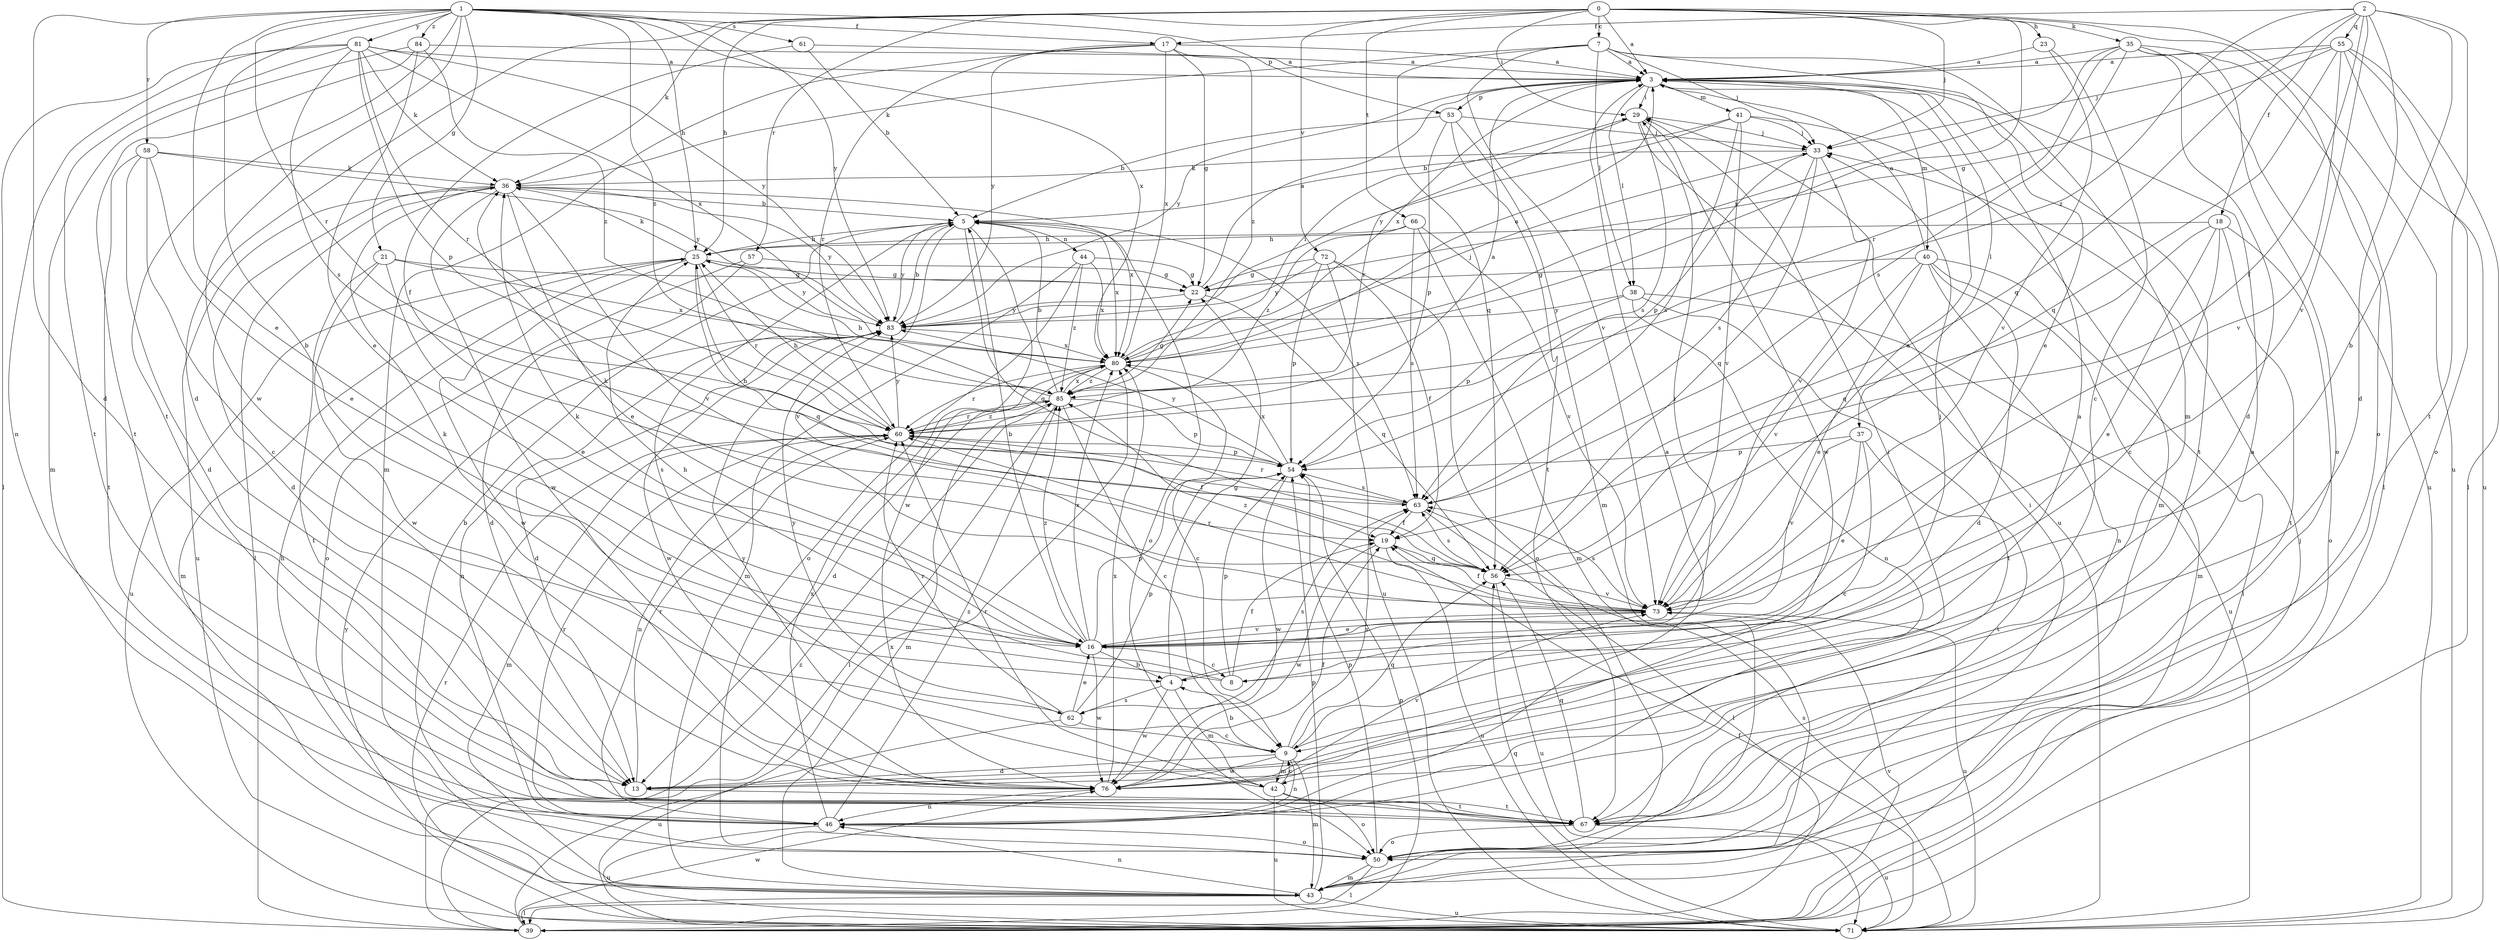 strict digraph  {
0;
1;
2;
3;
4;
5;
7;
8;
9;
13;
16;
17;
18;
19;
21;
22;
23;
25;
29;
33;
35;
36;
37;
38;
39;
40;
41;
42;
43;
44;
46;
50;
53;
54;
55;
56;
57;
58;
60;
61;
62;
63;
66;
67;
71;
72;
73;
76;
80;
81;
83;
84;
85;
0 -> 3  [label=a];
0 -> 7  [label=c];
0 -> 13  [label=d];
0 -> 23  [label=h];
0 -> 25  [label=h];
0 -> 29  [label=i];
0 -> 33  [label=j];
0 -> 35  [label=k];
0 -> 36  [label=k];
0 -> 50  [label=o];
0 -> 57  [label=r];
0 -> 66  [label=t];
0 -> 71  [label=u];
0 -> 72  [label=v];
0 -> 80  [label=x];
1 -> 4  [label=b];
1 -> 13  [label=d];
1 -> 16  [label=e];
1 -> 17  [label=f];
1 -> 21  [label=g];
1 -> 25  [label=h];
1 -> 53  [label=p];
1 -> 58  [label=r];
1 -> 60  [label=r];
1 -> 61  [label=s];
1 -> 67  [label=t];
1 -> 76  [label=w];
1 -> 80  [label=x];
1 -> 81  [label=y];
1 -> 83  [label=y];
1 -> 84  [label=z];
1 -> 85  [label=z];
2 -> 4  [label=b];
2 -> 13  [label=d];
2 -> 17  [label=f];
2 -> 18  [label=f];
2 -> 19  [label=f];
2 -> 55  [label=q];
2 -> 56  [label=q];
2 -> 67  [label=t];
2 -> 73  [label=v];
2 -> 85  [label=z];
3 -> 29  [label=i];
3 -> 37  [label=l];
3 -> 38  [label=l];
3 -> 40  [label=m];
3 -> 41  [label=m];
3 -> 53  [label=p];
3 -> 67  [label=t];
3 -> 80  [label=x];
3 -> 83  [label=y];
4 -> 22  [label=g];
4 -> 33  [label=j];
4 -> 42  [label=m];
4 -> 62  [label=s];
4 -> 76  [label=w];
5 -> 25  [label=h];
5 -> 44  [label=n];
5 -> 50  [label=o];
5 -> 56  [label=q];
5 -> 62  [label=s];
5 -> 63  [label=s];
5 -> 73  [label=v];
5 -> 76  [label=w];
5 -> 80  [label=x];
5 -> 83  [label=y];
7 -> 3  [label=a];
7 -> 16  [label=e];
7 -> 33  [label=j];
7 -> 36  [label=k];
7 -> 38  [label=l];
7 -> 42  [label=m];
7 -> 56  [label=q];
7 -> 73  [label=v];
8 -> 19  [label=f];
8 -> 25  [label=h];
8 -> 29  [label=i];
8 -> 36  [label=k];
8 -> 54  [label=p];
9 -> 3  [label=a];
9 -> 4  [label=b];
9 -> 13  [label=d];
9 -> 42  [label=m];
9 -> 43  [label=m];
9 -> 46  [label=n];
9 -> 56  [label=q];
9 -> 63  [label=s];
9 -> 76  [label=w];
13 -> 60  [label=r];
13 -> 67  [label=t];
16 -> 4  [label=b];
16 -> 5  [label=b];
16 -> 8  [label=c];
16 -> 36  [label=k];
16 -> 54  [label=p];
16 -> 73  [label=v];
16 -> 76  [label=w];
16 -> 80  [label=x];
16 -> 85  [label=z];
17 -> 3  [label=a];
17 -> 22  [label=g];
17 -> 43  [label=m];
17 -> 60  [label=r];
17 -> 80  [label=x];
17 -> 83  [label=y];
17 -> 85  [label=z];
18 -> 8  [label=c];
18 -> 16  [label=e];
18 -> 25  [label=h];
18 -> 50  [label=o];
18 -> 56  [label=q];
18 -> 67  [label=t];
19 -> 56  [label=q];
19 -> 71  [label=u];
19 -> 76  [label=w];
21 -> 16  [label=e];
21 -> 22  [label=g];
21 -> 67  [label=t];
21 -> 76  [label=w];
21 -> 80  [label=x];
22 -> 3  [label=a];
22 -> 56  [label=q];
22 -> 83  [label=y];
23 -> 3  [label=a];
23 -> 9  [label=c];
23 -> 73  [label=v];
25 -> 22  [label=g];
25 -> 36  [label=k];
25 -> 43  [label=m];
25 -> 56  [label=q];
25 -> 60  [label=r];
25 -> 71  [label=u];
25 -> 76  [label=w];
25 -> 83  [label=y];
29 -> 33  [label=j];
29 -> 60  [label=r];
29 -> 63  [label=s];
29 -> 71  [label=u];
29 -> 76  [label=w];
33 -> 36  [label=k];
33 -> 54  [label=p];
33 -> 56  [label=q];
33 -> 63  [label=s];
33 -> 73  [label=v];
35 -> 3  [label=a];
35 -> 13  [label=d];
35 -> 39  [label=l];
35 -> 50  [label=o];
35 -> 60  [label=r];
35 -> 63  [label=s];
35 -> 71  [label=u];
35 -> 80  [label=x];
36 -> 5  [label=b];
36 -> 13  [label=d];
36 -> 16  [label=e];
36 -> 39  [label=l];
36 -> 71  [label=u];
36 -> 73  [label=v];
36 -> 76  [label=w];
36 -> 80  [label=x];
36 -> 83  [label=y];
37 -> 9  [label=c];
37 -> 16  [label=e];
37 -> 54  [label=p];
37 -> 67  [label=t];
37 -> 73  [label=v];
38 -> 46  [label=n];
38 -> 54  [label=p];
38 -> 67  [label=t];
38 -> 71  [label=u];
38 -> 83  [label=y];
39 -> 33  [label=j];
39 -> 54  [label=p];
39 -> 73  [label=v];
39 -> 76  [label=w];
39 -> 80  [label=x];
39 -> 85  [label=z];
40 -> 3  [label=a];
40 -> 13  [label=d];
40 -> 16  [label=e];
40 -> 22  [label=g];
40 -> 39  [label=l];
40 -> 43  [label=m];
40 -> 46  [label=n];
40 -> 73  [label=v];
41 -> 5  [label=b];
41 -> 33  [label=j];
41 -> 43  [label=m];
41 -> 63  [label=s];
41 -> 73  [label=v];
41 -> 83  [label=y];
42 -> 9  [label=c];
42 -> 50  [label=o];
42 -> 60  [label=r];
42 -> 67  [label=t];
42 -> 71  [label=u];
42 -> 83  [label=y];
43 -> 29  [label=i];
43 -> 39  [label=l];
43 -> 46  [label=n];
43 -> 54  [label=p];
43 -> 71  [label=u];
44 -> 22  [label=g];
44 -> 43  [label=m];
44 -> 50  [label=o];
44 -> 80  [label=x];
44 -> 85  [label=z];
46 -> 3  [label=a];
46 -> 5  [label=b];
46 -> 50  [label=o];
46 -> 60  [label=r];
46 -> 71  [label=u];
46 -> 80  [label=x];
46 -> 85  [label=z];
50 -> 25  [label=h];
50 -> 39  [label=l];
50 -> 43  [label=m];
50 -> 54  [label=p];
53 -> 5  [label=b];
53 -> 33  [label=j];
53 -> 43  [label=m];
53 -> 54  [label=p];
53 -> 67  [label=t];
54 -> 63  [label=s];
54 -> 76  [label=w];
54 -> 80  [label=x];
54 -> 83  [label=y];
55 -> 3  [label=a];
55 -> 22  [label=g];
55 -> 33  [label=j];
55 -> 39  [label=l];
55 -> 50  [label=o];
55 -> 56  [label=q];
55 -> 71  [label=u];
55 -> 73  [label=v];
56 -> 36  [label=k];
56 -> 63  [label=s];
56 -> 71  [label=u];
56 -> 73  [label=v];
57 -> 13  [label=d];
57 -> 22  [label=g];
57 -> 50  [label=o];
58 -> 9  [label=c];
58 -> 13  [label=d];
58 -> 16  [label=e];
58 -> 36  [label=k];
58 -> 67  [label=t];
58 -> 83  [label=y];
60 -> 3  [label=a];
60 -> 19  [label=f];
60 -> 25  [label=h];
60 -> 43  [label=m];
60 -> 46  [label=n];
60 -> 54  [label=p];
60 -> 83  [label=y];
60 -> 85  [label=z];
61 -> 3  [label=a];
61 -> 5  [label=b];
61 -> 19  [label=f];
62 -> 9  [label=c];
62 -> 16  [label=e];
62 -> 54  [label=p];
62 -> 60  [label=r];
62 -> 63  [label=s];
62 -> 71  [label=u];
62 -> 83  [label=y];
63 -> 19  [label=f];
63 -> 25  [label=h];
63 -> 39  [label=l];
63 -> 60  [label=r];
66 -> 25  [label=h];
66 -> 43  [label=m];
66 -> 63  [label=s];
66 -> 73  [label=v];
66 -> 85  [label=z];
67 -> 3  [label=a];
67 -> 50  [label=o];
67 -> 56  [label=q];
67 -> 71  [label=u];
71 -> 19  [label=f];
71 -> 56  [label=q];
71 -> 60  [label=r];
71 -> 63  [label=s];
71 -> 83  [label=y];
72 -> 19  [label=f];
72 -> 22  [label=g];
72 -> 50  [label=o];
72 -> 54  [label=p];
72 -> 71  [label=u];
72 -> 83  [label=y];
73 -> 3  [label=a];
73 -> 16  [label=e];
73 -> 19  [label=f];
73 -> 60  [label=r];
73 -> 63  [label=s];
73 -> 71  [label=u];
73 -> 85  [label=z];
76 -> 19  [label=f];
76 -> 29  [label=i];
76 -> 46  [label=n];
76 -> 73  [label=v];
76 -> 80  [label=x];
80 -> 3  [label=a];
80 -> 9  [label=c];
80 -> 13  [label=d];
80 -> 29  [label=i];
80 -> 33  [label=j];
80 -> 60  [label=r];
80 -> 85  [label=z];
81 -> 3  [label=a];
81 -> 36  [label=k];
81 -> 39  [label=l];
81 -> 46  [label=n];
81 -> 54  [label=p];
81 -> 60  [label=r];
81 -> 63  [label=s];
81 -> 67  [label=t];
81 -> 80  [label=x];
81 -> 83  [label=y];
83 -> 5  [label=b];
83 -> 13  [label=d];
83 -> 46  [label=n];
83 -> 76  [label=w];
83 -> 80  [label=x];
84 -> 3  [label=a];
84 -> 16  [label=e];
84 -> 43  [label=m];
84 -> 67  [label=t];
84 -> 85  [label=z];
85 -> 5  [label=b];
85 -> 9  [label=c];
85 -> 22  [label=g];
85 -> 25  [label=h];
85 -> 39  [label=l];
85 -> 43  [label=m];
85 -> 54  [label=p];
85 -> 60  [label=r];
85 -> 80  [label=x];
}
